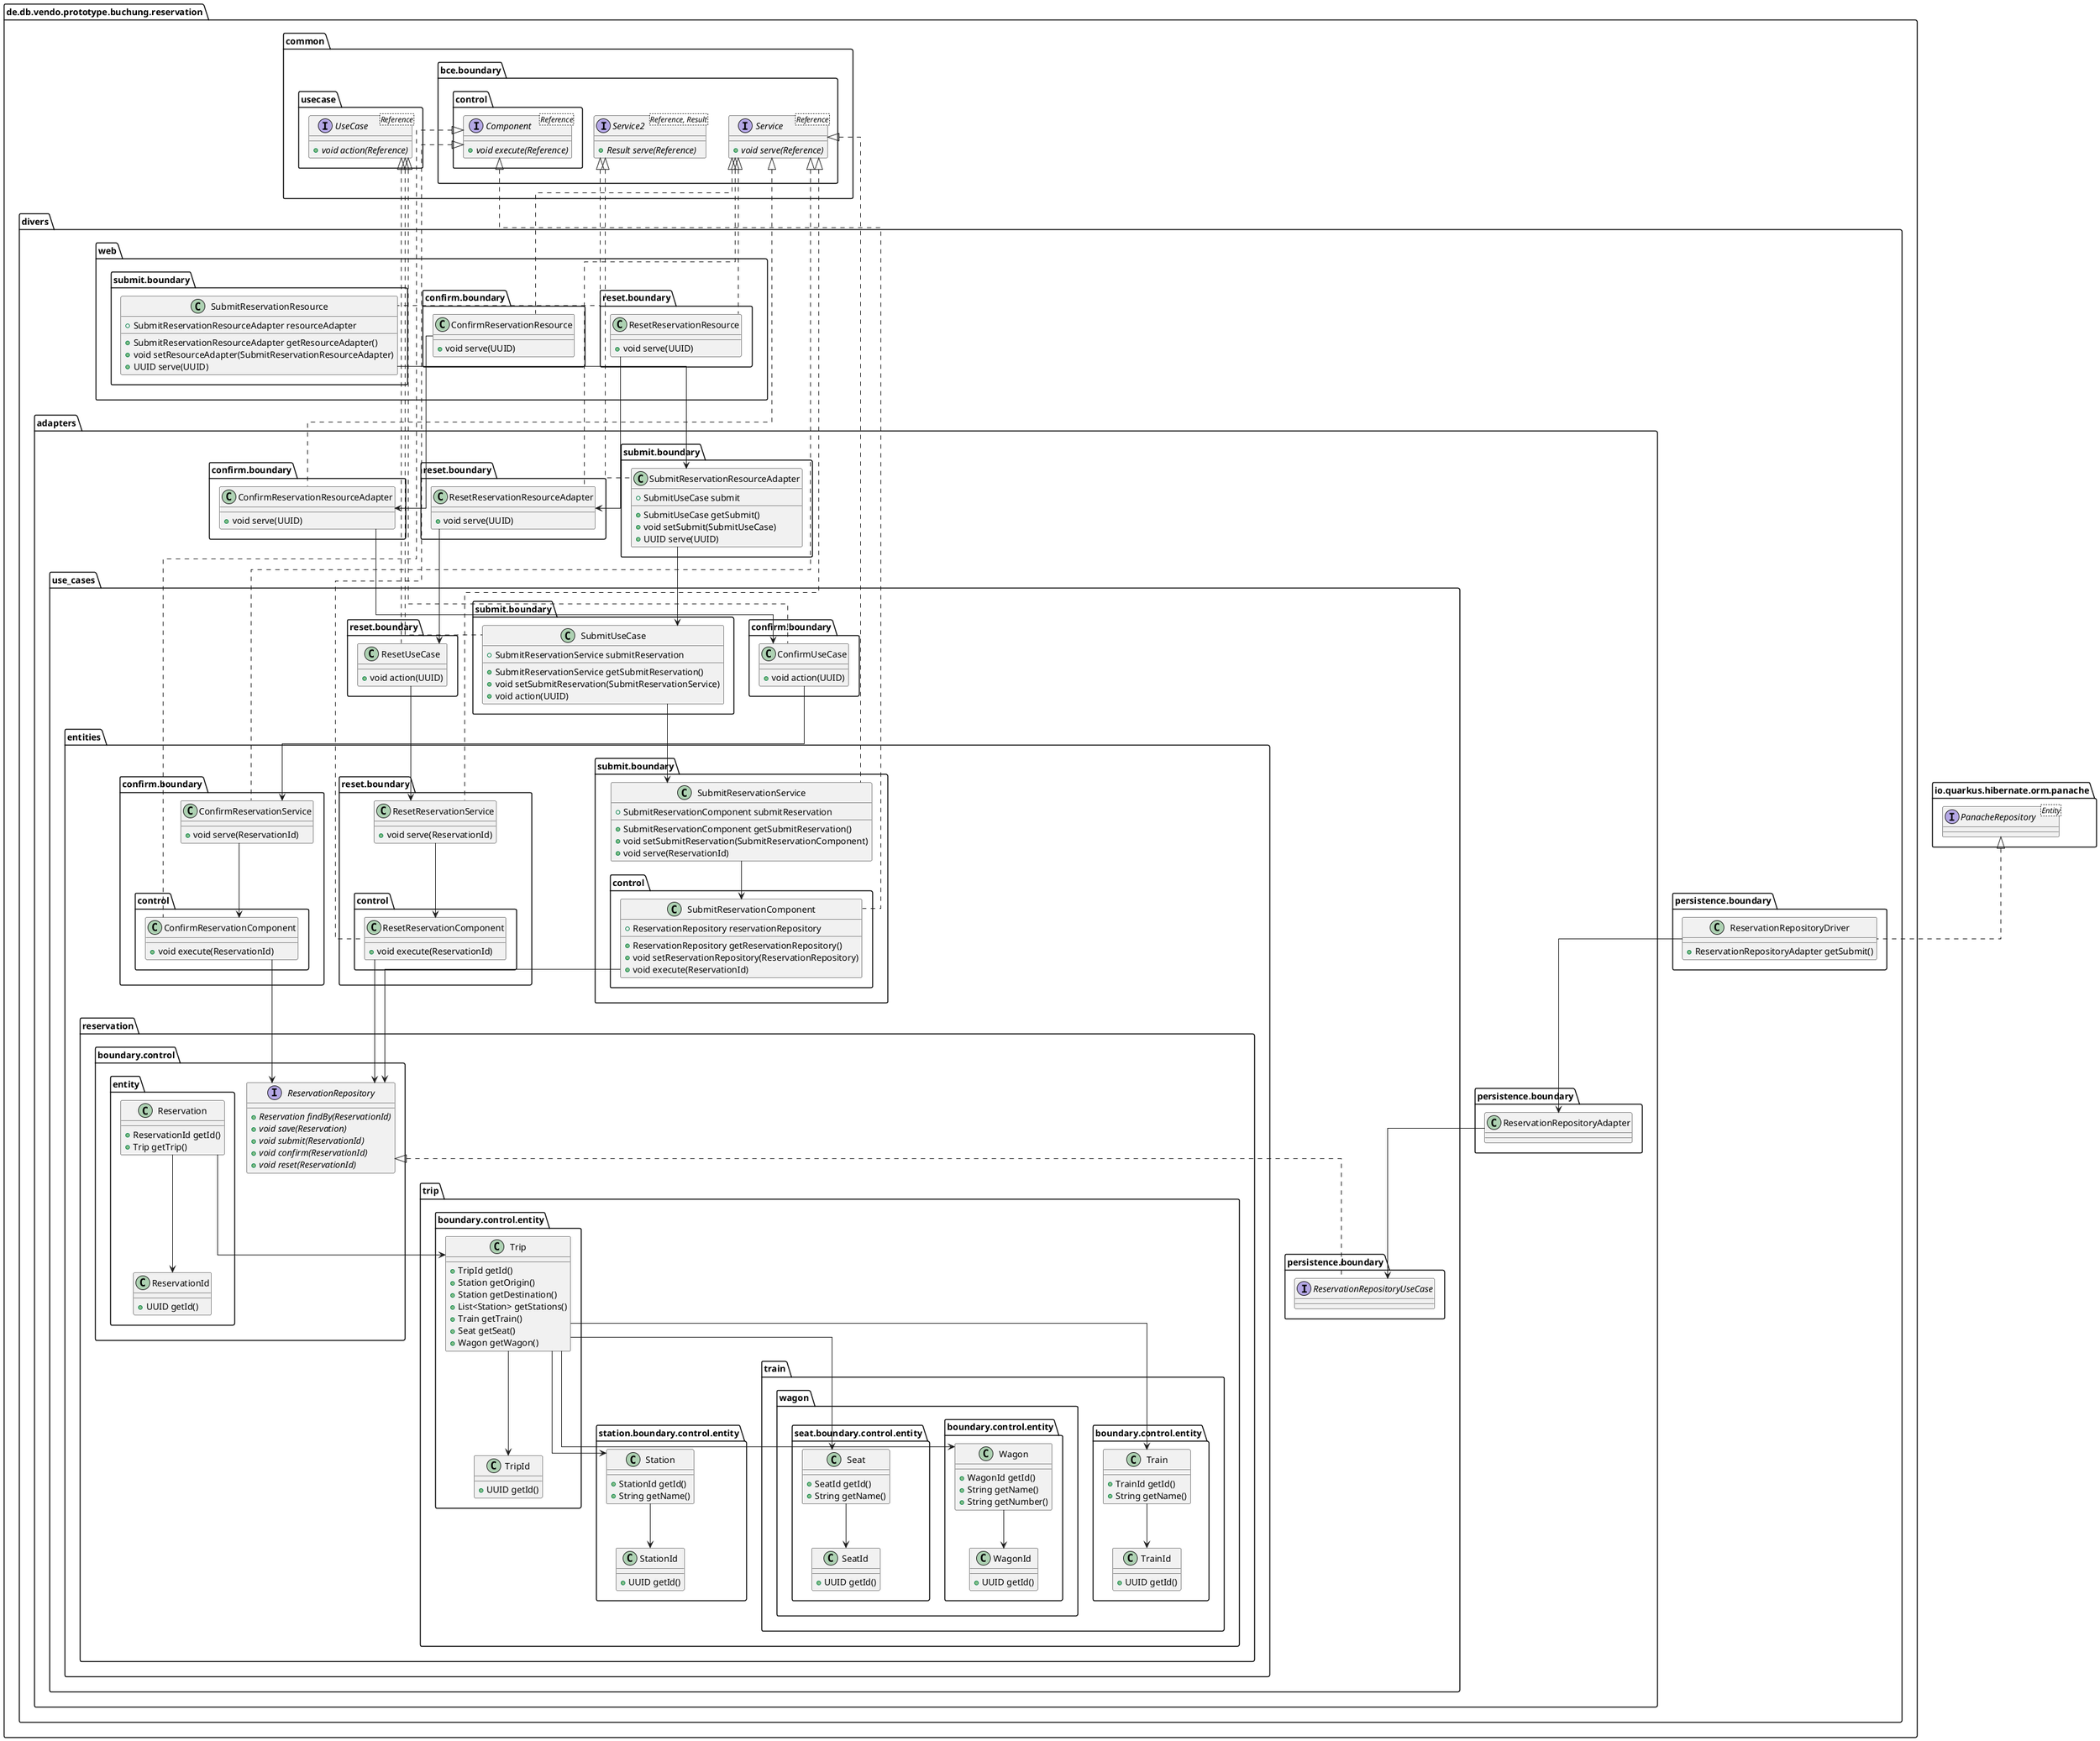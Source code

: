 @startuml
!pragma useIntermediatePackages false
skinparam linetype ortho
show stereotype

interface "Service" as de.db.vendo.prototype.buchung.reservation.common.bce.boundary.Service<Reference> {
  + {abstract}void serve(Reference)
}
interface "Service2" as de.db.vendo.prototype.buchung.reservation.common.bce.boundary.Service2<Reference, Result> {
  + {abstract}Result serve(Reference)
}
interface "Component" as de.db.vendo.prototype.buchung.reservation.common.bce.boundary.control.Component<Reference> {
  + {abstract}void execute(Reference)
}
interface "UseCase" as de.db.vendo.prototype.buchung.reservation.common.usecase.UseCase<Reference> {
  + {abstract}void action(Reference)
}
class "ConfirmReservationResourceAdapter" as de.db.vendo.prototype.buchung.reservation.divers.adapters.confirm.boundary.ConfirmReservationResourceAdapter {
  +void serve(UUID)
}
class "ReservationRepositoryAdapter" as de.db.vendo.prototype.buchung.reservation.divers.adapters.persistence.boundary.ReservationRepositoryAdapter {
}
class "ResetReservationResourceAdapter" as de.db.vendo.prototype.buchung.reservation.divers.adapters.reset.boundary.ResetReservationResourceAdapter {
  +void serve(UUID)
}
class "SubmitReservationResourceAdapter" as de.db.vendo.prototype.buchung.reservation.divers.adapters.submit.boundary.SubmitReservationResourceAdapter {
  +SubmitUseCase submit
  __
  +SubmitUseCase getSubmit()
  +void setSubmit(SubmitUseCase)
  +UUID serve(UUID)
}
class "ConfirmUseCase" as de.db.vendo.prototype.buchung.reservation.divers.adapters.use_cases.confirm.boundary.ConfirmUseCase {
  +void action(UUID)
}
class "ConfirmReservationService" as de.db.vendo.prototype.buchung.reservation.divers.adapters.use_cases.entities.confirm.boundary.ConfirmReservationService {
  +void serve(ReservationId)
}
class "ConfirmReservationComponent" as de.db.vendo.prototype.buchung.reservation.divers.adapters.use_cases.entities.confirm.boundary.control.ConfirmReservationComponent {
  +void execute(ReservationId)
}
interface "ReservationRepository" as de.db.vendo.prototype.buchung.reservation.divers.adapters.use_cases.entities.reservation.boundary.control.ReservationRepository {
  + {abstract}Reservation findBy(ReservationId)
  + {abstract}void save(Reservation)
  + {abstract}void submit(ReservationId)
  + {abstract}void confirm(ReservationId)
  + {abstract}void reset(ReservationId)
}
class "Reservation" as de.db.vendo.prototype.buchung.reservation.divers.adapters.use_cases.entities.reservation.boundary.control.entity.Reservation {
  +ReservationId getId()
  +Trip getTrip()
}
class "ReservationId" as de.db.vendo.prototype.buchung.reservation.divers.adapters.use_cases.entities.reservation.boundary.control.entity.ReservationId {
  +UUID getId()
}
class "Trip" as de.db.vendo.prototype.buchung.reservation.divers.adapters.use_cases.entities.reservation.trip.boundary.control.entity.Trip {
  +TripId getId()
  +Station getOrigin()
  +Station getDestination()
  +List<Station> getStations()
  +Train getTrain()
  +Seat getSeat()
  +Wagon getWagon()
}
class "TripId" as de.db.vendo.prototype.buchung.reservation.divers.adapters.use_cases.entities.reservation.trip.boundary.control.entity.TripId {
  +UUID getId()
}
class "Station" as de.db.vendo.prototype.buchung.reservation.divers.adapters.use_cases.entities.reservation.trip.station.boundary.control.entity.Station {
  +StationId getId()
  +String getName()
}
class "StationId" as de.db.vendo.prototype.buchung.reservation.divers.adapters.use_cases.entities.reservation.trip.station.boundary.control.entity.StationId {
  +UUID getId()
}
class "Train" as de.db.vendo.prototype.buchung.reservation.divers.adapters.use_cases.entities.reservation.trip.train.boundary.control.entity.Train {
  +TrainId getId()
  +String getName()
}
class "TrainId" as de.db.vendo.prototype.buchung.reservation.divers.adapters.use_cases.entities.reservation.trip.train.boundary.control.entity.TrainId {
  +UUID getId()
}
class "Wagon" as de.db.vendo.prototype.buchung.reservation.divers.adapters.use_cases.entities.reservation.trip.train.wagon.boundary.control.entity.Wagon {
  +WagonId getId()
  +String getName()
  +String getNumber()
}
class "WagonId" as de.db.vendo.prototype.buchung.reservation.divers.adapters.use_cases.entities.reservation.trip.train.wagon.boundary.control.entity.WagonId {
  +UUID getId()
}
class "Seat" as de.db.vendo.prototype.buchung.reservation.divers.adapters.use_cases.entities.reservation.trip.train.wagon.seat.boundary.control.entity.Seat {
  +SeatId getId()
  +String getName()
}
class "SeatId" as de.db.vendo.prototype.buchung.reservation.divers.adapters.use_cases.entities.reservation.trip.train.wagon.seat.boundary.control.entity.SeatId {
  +UUID getId()
}
class "ResetReservationService" as de.db.vendo.prototype.buchung.reservation.divers.adapters.use_cases.entities.reset.boundary.ResetReservationService {
  +void serve(ReservationId)
}
class "ResetReservationComponent" as de.db.vendo.prototype.buchung.reservation.divers.adapters.use_cases.entities.reset.boundary.control.ResetReservationComponent {
  +void execute(ReservationId)
}
class "SubmitReservationService" as de.db.vendo.prototype.buchung.reservation.divers.adapters.use_cases.entities.submit.boundary.SubmitReservationService {
  +SubmitReservationComponent submitReservation
  __
  +SubmitReservationComponent getSubmitReservation()
  +void setSubmitReservation(SubmitReservationComponent)
  +void serve(ReservationId)
}
class "SubmitReservationComponent" as de.db.vendo.prototype.buchung.reservation.divers.adapters.use_cases.entities.submit.boundary.control.SubmitReservationComponent {
  +ReservationRepository reservationRepository
  __
  +ReservationRepository getReservationRepository()
  +void setReservationRepository(ReservationRepository)
  +void execute(ReservationId)
}
interface "ReservationRepositoryUseCase" as de.db.vendo.prototype.buchung.reservation.divers.adapters.use_cases.persistence.boundary.ReservationRepositoryUseCase {
}
class "ResetUseCase" as de.db.vendo.prototype.buchung.reservation.divers.adapters.use_cases.reset.boundary.ResetUseCase {
  +void action(UUID)
}
class "SubmitUseCase" as de.db.vendo.prototype.buchung.reservation.divers.adapters.use_cases.submit.boundary.SubmitUseCase {
  +SubmitReservationService submitReservation
  __
  +SubmitReservationService getSubmitReservation()
  +void setSubmitReservation(SubmitReservationService)
  +void action(UUID)
}
class "ReservationRepositoryDriver" as de.db.vendo.prototype.buchung.reservation.divers.persistence.boundary.ReservationRepositoryDriver {
  +ReservationRepositoryAdapter getSubmit()
}
class "ConfirmReservationResource" as de.db.vendo.prototype.buchung.reservation.divers.web.confirm.boundary.ConfirmReservationResource {
  +void serve(UUID)
}
class "ResetReservationResource" as de.db.vendo.prototype.buchung.reservation.divers.web.reset.boundary.ResetReservationResource {
  +void serve(UUID)
}
class "SubmitReservationResource" as de.db.vendo.prototype.buchung.reservation.divers.web.submit.boundary.SubmitReservationResource {
  +SubmitReservationResourceAdapter resourceAdapter
  __
  +SubmitReservationResourceAdapter getResourceAdapter()
  +void setResourceAdapter(SubmitReservationResourceAdapter)
  +UUID serve(UUID)
}
interface "PanacheRepository" as io.quarkus.hibernate.orm.panache.PanacheRepository<Entity> {
}
de.db.vendo.prototype.buchung.reservation.divers.adapters.confirm.boundary.ConfirmReservationResourceAdapter .u.|> de.db.vendo.prototype.buchung.reservation.common.bce.boundary.Service
de.db.vendo.prototype.buchung.reservation.divers.adapters.confirm.boundary.ConfirmReservationResourceAdapter --> de.db.vendo.prototype.buchung.reservation.divers.adapters.use_cases.confirm.boundary.ConfirmUseCase
de.db.vendo.prototype.buchung.reservation.divers.adapters.persistence.boundary.ReservationRepositoryAdapter --> de.db.vendo.prototype.buchung.reservation.divers.adapters.use_cases.persistence.boundary.ReservationRepositoryUseCase
de.db.vendo.prototype.buchung.reservation.divers.adapters.reset.boundary.ResetReservationResourceAdapter .u.|> de.db.vendo.prototype.buchung.reservation.common.bce.boundary.Service
de.db.vendo.prototype.buchung.reservation.divers.adapters.reset.boundary.ResetReservationResourceAdapter --> de.db.vendo.prototype.buchung.reservation.divers.adapters.use_cases.reset.boundary.ResetUseCase
de.db.vendo.prototype.buchung.reservation.divers.adapters.submit.boundary.SubmitReservationResourceAdapter .u.|> de.db.vendo.prototype.buchung.reservation.common.bce.boundary.Service2
de.db.vendo.prototype.buchung.reservation.divers.adapters.submit.boundary.SubmitReservationResourceAdapter --> de.db.vendo.prototype.buchung.reservation.divers.adapters.use_cases.submit.boundary.SubmitUseCase
de.db.vendo.prototype.buchung.reservation.divers.adapters.use_cases.confirm.boundary.ConfirmUseCase .u.|> de.db.vendo.prototype.buchung.reservation.common.usecase.UseCase
de.db.vendo.prototype.buchung.reservation.divers.adapters.use_cases.confirm.boundary.ConfirmUseCase --> de.db.vendo.prototype.buchung.reservation.divers.adapters.use_cases.entities.confirm.boundary.ConfirmReservationService
de.db.vendo.prototype.buchung.reservation.divers.adapters.use_cases.entities.confirm.boundary.ConfirmReservationService .u.|> de.db.vendo.prototype.buchung.reservation.common.bce.boundary.Service
de.db.vendo.prototype.buchung.reservation.divers.adapters.use_cases.entities.confirm.boundary.ConfirmReservationService --> de.db.vendo.prototype.buchung.reservation.divers.adapters.use_cases.entities.confirm.boundary.control.ConfirmReservationComponent
de.db.vendo.prototype.buchung.reservation.divers.adapters.use_cases.entities.confirm.boundary.control.ConfirmReservationComponent .u.|> de.db.vendo.prototype.buchung.reservation.common.bce.boundary.control.Component
de.db.vendo.prototype.buchung.reservation.divers.adapters.use_cases.entities.confirm.boundary.control.ConfirmReservationComponent --> de.db.vendo.prototype.buchung.reservation.divers.adapters.use_cases.entities.reservation.boundary.control.ReservationRepository
de.db.vendo.prototype.buchung.reservation.divers.adapters.use_cases.entities.reservation.boundary.control.entity.Reservation --> de.db.vendo.prototype.buchung.reservation.divers.adapters.use_cases.entities.reservation.trip.boundary.control.entity.Trip
de.db.vendo.prototype.buchung.reservation.divers.adapters.use_cases.entities.reservation.boundary.control.entity.Reservation --> de.db.vendo.prototype.buchung.reservation.divers.adapters.use_cases.entities.reservation.boundary.control.entity.ReservationId
de.db.vendo.prototype.buchung.reservation.divers.adapters.use_cases.entities.reservation.trip.boundary.control.entity.Trip --> de.db.vendo.prototype.buchung.reservation.divers.adapters.use_cases.entities.reservation.trip.boundary.control.entity.TripId
de.db.vendo.prototype.buchung.reservation.divers.adapters.use_cases.entities.reservation.trip.boundary.control.entity.Trip --> de.db.vendo.prototype.buchung.reservation.divers.adapters.use_cases.entities.reservation.trip.station.boundary.control.entity.Station
de.db.vendo.prototype.buchung.reservation.divers.adapters.use_cases.entities.reservation.trip.boundary.control.entity.Trip --> de.db.vendo.prototype.buchung.reservation.divers.adapters.use_cases.entities.reservation.trip.train.wagon.seat.boundary.control.entity.Seat
de.db.vendo.prototype.buchung.reservation.divers.adapters.use_cases.entities.reservation.trip.boundary.control.entity.Trip --> de.db.vendo.prototype.buchung.reservation.divers.adapters.use_cases.entities.reservation.trip.train.boundary.control.entity.Train
de.db.vendo.prototype.buchung.reservation.divers.adapters.use_cases.entities.reservation.trip.boundary.control.entity.Trip --> de.db.vendo.prototype.buchung.reservation.divers.adapters.use_cases.entities.reservation.trip.train.wagon.boundary.control.entity.Wagon
de.db.vendo.prototype.buchung.reservation.divers.adapters.use_cases.entities.reservation.trip.station.boundary.control.entity.Station --> de.db.vendo.prototype.buchung.reservation.divers.adapters.use_cases.entities.reservation.trip.station.boundary.control.entity.StationId
de.db.vendo.prototype.buchung.reservation.divers.adapters.use_cases.entities.reservation.trip.train.boundary.control.entity.Train --> de.db.vendo.prototype.buchung.reservation.divers.adapters.use_cases.entities.reservation.trip.train.boundary.control.entity.TrainId
de.db.vendo.prototype.buchung.reservation.divers.adapters.use_cases.entities.reservation.trip.train.wagon.boundary.control.entity.Wagon --> de.db.vendo.prototype.buchung.reservation.divers.adapters.use_cases.entities.reservation.trip.train.wagon.boundary.control.entity.WagonId
de.db.vendo.prototype.buchung.reservation.divers.adapters.use_cases.entities.reservation.trip.train.wagon.seat.boundary.control.entity.Seat --> de.db.vendo.prototype.buchung.reservation.divers.adapters.use_cases.entities.reservation.trip.train.wagon.seat.boundary.control.entity.SeatId
de.db.vendo.prototype.buchung.reservation.divers.adapters.use_cases.entities.reset.boundary.ResetReservationService .u.|> de.db.vendo.prototype.buchung.reservation.common.bce.boundary.Service
de.db.vendo.prototype.buchung.reservation.divers.adapters.use_cases.entities.reset.boundary.ResetReservationService --> de.db.vendo.prototype.buchung.reservation.divers.adapters.use_cases.entities.reset.boundary.control.ResetReservationComponent
de.db.vendo.prototype.buchung.reservation.divers.adapters.use_cases.entities.reset.boundary.control.ResetReservationComponent .u.|> de.db.vendo.prototype.buchung.reservation.common.bce.boundary.control.Component
de.db.vendo.prototype.buchung.reservation.divers.adapters.use_cases.entities.reset.boundary.control.ResetReservationComponent --> de.db.vendo.prototype.buchung.reservation.divers.adapters.use_cases.entities.reservation.boundary.control.ReservationRepository
de.db.vendo.prototype.buchung.reservation.divers.adapters.use_cases.entities.submit.boundary.SubmitReservationService .u.|> de.db.vendo.prototype.buchung.reservation.common.bce.boundary.Service
de.db.vendo.prototype.buchung.reservation.divers.adapters.use_cases.entities.submit.boundary.SubmitReservationService --> de.db.vendo.prototype.buchung.reservation.divers.adapters.use_cases.entities.submit.boundary.control.SubmitReservationComponent
de.db.vendo.prototype.buchung.reservation.divers.adapters.use_cases.entities.submit.boundary.control.SubmitReservationComponent .u.|> de.db.vendo.prototype.buchung.reservation.common.bce.boundary.control.Component
de.db.vendo.prototype.buchung.reservation.divers.adapters.use_cases.entities.submit.boundary.control.SubmitReservationComponent --> de.db.vendo.prototype.buchung.reservation.divers.adapters.use_cases.entities.reservation.boundary.control.ReservationRepository
de.db.vendo.prototype.buchung.reservation.divers.adapters.use_cases.persistence.boundary.ReservationRepositoryUseCase .u.|> de.db.vendo.prototype.buchung.reservation.divers.adapters.use_cases.entities.reservation.boundary.control.ReservationRepository
de.db.vendo.prototype.buchung.reservation.divers.adapters.use_cases.reset.boundary.ResetUseCase .u.|> de.db.vendo.prototype.buchung.reservation.common.usecase.UseCase
de.db.vendo.prototype.buchung.reservation.divers.adapters.use_cases.reset.boundary.ResetUseCase --> de.db.vendo.prototype.buchung.reservation.divers.adapters.use_cases.entities.reset.boundary.ResetReservationService
de.db.vendo.prototype.buchung.reservation.divers.adapters.use_cases.submit.boundary.SubmitUseCase .u.|> de.db.vendo.prototype.buchung.reservation.common.usecase.UseCase
de.db.vendo.prototype.buchung.reservation.divers.adapters.use_cases.submit.boundary.SubmitUseCase --> de.db.vendo.prototype.buchung.reservation.divers.adapters.use_cases.entities.submit.boundary.SubmitReservationService
de.db.vendo.prototype.buchung.reservation.divers.persistence.boundary.ReservationRepositoryDriver .u.|> io.quarkus.hibernate.orm.panache.PanacheRepository
de.db.vendo.prototype.buchung.reservation.divers.persistence.boundary.ReservationRepositoryDriver --> de.db.vendo.prototype.buchung.reservation.divers.adapters.persistence.boundary.ReservationRepositoryAdapter
de.db.vendo.prototype.buchung.reservation.divers.web.confirm.boundary.ConfirmReservationResource .u.|> de.db.vendo.prototype.buchung.reservation.common.bce.boundary.Service
de.db.vendo.prototype.buchung.reservation.divers.web.confirm.boundary.ConfirmReservationResource --> de.db.vendo.prototype.buchung.reservation.divers.adapters.confirm.boundary.ConfirmReservationResourceAdapter
de.db.vendo.prototype.buchung.reservation.divers.web.reset.boundary.ResetReservationResource .u.|> de.db.vendo.prototype.buchung.reservation.common.bce.boundary.Service
de.db.vendo.prototype.buchung.reservation.divers.web.reset.boundary.ResetReservationResource --> de.db.vendo.prototype.buchung.reservation.divers.adapters.reset.boundary.ResetReservationResourceAdapter
de.db.vendo.prototype.buchung.reservation.divers.web.submit.boundary.SubmitReservationResource .u.|> de.db.vendo.prototype.buchung.reservation.common.bce.boundary.Service2
de.db.vendo.prototype.buchung.reservation.divers.web.submit.boundary.SubmitReservationResource --> de.db.vendo.prototype.buchung.reservation.divers.adapters.submit.boundary.SubmitReservationResourceAdapter
@enduml
